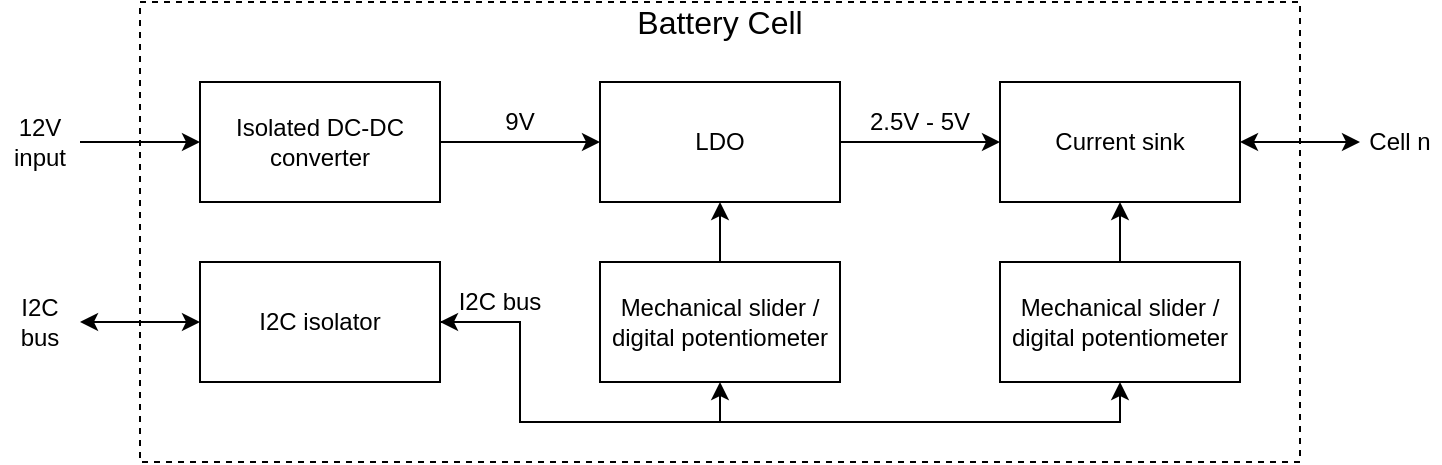 <mxfile version="15.2.7" type="device" pages="2"><diagram id="1jeQTmhoHdEXSmNVSX5g" name="Single cell"><mxGraphModel dx="1038" dy="607" grid="1" gridSize="10" guides="1" tooltips="1" connect="1" arrows="1" fold="1" page="1" pageScale="1" pageWidth="1169" pageHeight="1654" math="0" shadow="0"><root><mxCell id="0"/><mxCell id="1" parent="0"/><mxCell id="LEojNmCHr12lXCQ7EPwo-14" value="" style="rounded=0;whiteSpace=wrap;html=1;dashed=1;" parent="1" vertex="1"><mxGeometry x="250" y="240" width="580" height="230" as="geometry"/></mxCell><mxCell id="LEojNmCHr12lXCQ7EPwo-6" style="edgeStyle=orthogonalEdgeStyle;rounded=0;orthogonalLoop=1;jettySize=auto;html=1;exitX=1;exitY=0.5;exitDx=0;exitDy=0;entryX=0;entryY=0.5;entryDx=0;entryDy=0;" parent="1" source="LEojNmCHr12lXCQ7EPwo-1" target="LEojNmCHr12lXCQ7EPwo-2" edge="1"><mxGeometry relative="1" as="geometry"/></mxCell><mxCell id="LEojNmCHr12lXCQ7EPwo-1" value="Isolated DC-DC converter" style="rounded=0;whiteSpace=wrap;html=1;" parent="1" vertex="1"><mxGeometry x="280" y="280" width="120" height="60" as="geometry"/></mxCell><mxCell id="LEojNmCHr12lXCQ7EPwo-7" style="edgeStyle=orthogonalEdgeStyle;rounded=0;orthogonalLoop=1;jettySize=auto;html=1;exitX=1;exitY=0.5;exitDx=0;exitDy=0;entryX=0;entryY=0.5;entryDx=0;entryDy=0;" parent="1" source="LEojNmCHr12lXCQ7EPwo-2" target="LEojNmCHr12lXCQ7EPwo-3" edge="1"><mxGeometry relative="1" as="geometry"/></mxCell><mxCell id="LEojNmCHr12lXCQ7EPwo-2" value="LDO" style="rounded=0;whiteSpace=wrap;html=1;" parent="1" vertex="1"><mxGeometry x="480" y="280" width="120" height="60" as="geometry"/></mxCell><mxCell id="LEojNmCHr12lXCQ7EPwo-16" style="edgeStyle=orthogonalEdgeStyle;rounded=0;orthogonalLoop=1;jettySize=auto;html=1;exitX=1;exitY=0.5;exitDx=0;exitDy=0;startArrow=classic;startFill=1;entryX=0;entryY=0.5;entryDx=0;entryDy=0;" parent="1" source="LEojNmCHr12lXCQ7EPwo-3" target="LEojNmCHr12lXCQ7EPwo-17" edge="1"><mxGeometry relative="1" as="geometry"><mxPoint x="850" y="310" as="targetPoint"/></mxGeometry></mxCell><mxCell id="LEojNmCHr12lXCQ7EPwo-3" value="Current sink" style="rounded=0;whiteSpace=wrap;html=1;" parent="1" vertex="1"><mxGeometry x="680" y="280" width="120" height="60" as="geometry"/></mxCell><mxCell id="LEojNmCHr12lXCQ7EPwo-8" value="9V" style="text;html=1;strokeColor=none;fillColor=none;align=center;verticalAlign=middle;whiteSpace=wrap;rounded=0;" parent="1" vertex="1"><mxGeometry x="420" y="290" width="40" height="20" as="geometry"/></mxCell><mxCell id="LEojNmCHr12lXCQ7EPwo-11" value="2.5V - 5V" style="text;html=1;strokeColor=none;fillColor=none;align=center;verticalAlign=middle;whiteSpace=wrap;rounded=0;" parent="1" vertex="1"><mxGeometry x="610" y="290" width="60" height="20" as="geometry"/></mxCell><mxCell id="LEojNmCHr12lXCQ7EPwo-12" value="" style="endArrow=classic;html=1;entryX=0;entryY=0.5;entryDx=0;entryDy=0;exitX=1;exitY=0.5;exitDx=0;exitDy=0;" parent="1" source="LEojNmCHr12lXCQ7EPwo-20" target="LEojNmCHr12lXCQ7EPwo-1" edge="1"><mxGeometry width="50" height="50" relative="1" as="geometry"><mxPoint x="240" y="310" as="sourcePoint"/><mxPoint x="250" y="260" as="targetPoint"/></mxGeometry></mxCell><mxCell id="LEojNmCHr12lXCQ7EPwo-17" value="Cell n" style="text;html=1;strokeColor=none;fillColor=none;align=center;verticalAlign=middle;whiteSpace=wrap;rounded=0;dashed=1;" parent="1" vertex="1"><mxGeometry x="860" y="300" width="40" height="20" as="geometry"/></mxCell><mxCell id="LEojNmCHr12lXCQ7EPwo-18" value="Battery Cell" style="text;html=1;strokeColor=none;fillColor=none;align=center;verticalAlign=middle;whiteSpace=wrap;rounded=0;dashed=1;fontSize=16;" parent="1" vertex="1"><mxGeometry x="490" y="240" width="100" height="20" as="geometry"/></mxCell><mxCell id="LEojNmCHr12lXCQ7EPwo-20" value="12V input" style="text;html=1;strokeColor=none;fillColor=none;align=center;verticalAlign=middle;whiteSpace=wrap;rounded=0;dashed=1;" parent="1" vertex="1"><mxGeometry x="180" y="295" width="40" height="30" as="geometry"/></mxCell><mxCell id="O_ivij2xl2_GdlrNfEiI-5" style="edgeStyle=orthogonalEdgeStyle;rounded=0;orthogonalLoop=1;jettySize=auto;html=1;exitX=0.5;exitY=0;exitDx=0;exitDy=0;entryX=0.5;entryY=1;entryDx=0;entryDy=0;" edge="1" parent="1" source="O_ivij2xl2_GdlrNfEiI-1" target="LEojNmCHr12lXCQ7EPwo-2"><mxGeometry relative="1" as="geometry"/></mxCell><mxCell id="O_ivij2xl2_GdlrNfEiI-1" value="Mechanical slider / digital potentiometer" style="rounded=0;whiteSpace=wrap;html=1;" vertex="1" parent="1"><mxGeometry x="480" y="370" width="120" height="60" as="geometry"/></mxCell><mxCell id="O_ivij2xl2_GdlrNfEiI-6" style="edgeStyle=orthogonalEdgeStyle;rounded=0;orthogonalLoop=1;jettySize=auto;html=1;exitX=0.5;exitY=0;exitDx=0;exitDy=0;entryX=0.5;entryY=1;entryDx=0;entryDy=0;" edge="1" parent="1" source="O_ivij2xl2_GdlrNfEiI-3" target="LEojNmCHr12lXCQ7EPwo-3"><mxGeometry relative="1" as="geometry"/></mxCell><mxCell id="O_ivij2xl2_GdlrNfEiI-3" value="Mechanical slider / digital potentiometer" style="rounded=0;whiteSpace=wrap;html=1;" vertex="1" parent="1"><mxGeometry x="680" y="370" width="120" height="60" as="geometry"/></mxCell><mxCell id="O_ivij2xl2_GdlrNfEiI-8" style="edgeStyle=orthogonalEdgeStyle;rounded=0;orthogonalLoop=1;jettySize=auto;html=1;exitX=1;exitY=0.5;exitDx=0;exitDy=0;entryX=0.5;entryY=1;entryDx=0;entryDy=0;" edge="1" parent="1" source="O_ivij2xl2_GdlrNfEiI-7" target="O_ivij2xl2_GdlrNfEiI-1"><mxGeometry relative="1" as="geometry"/></mxCell><mxCell id="O_ivij2xl2_GdlrNfEiI-9" style="edgeStyle=orthogonalEdgeStyle;rounded=0;orthogonalLoop=1;jettySize=auto;html=1;exitX=1;exitY=0.5;exitDx=0;exitDy=0;entryX=0.5;entryY=1;entryDx=0;entryDy=0;startArrow=classic;startFill=1;" edge="1" parent="1" source="O_ivij2xl2_GdlrNfEiI-7" target="O_ivij2xl2_GdlrNfEiI-3"><mxGeometry relative="1" as="geometry"><Array as="points"><mxPoint x="440" y="400"/><mxPoint x="440" y="450"/><mxPoint x="740" y="450"/></Array></mxGeometry></mxCell><mxCell id="O_ivij2xl2_GdlrNfEiI-7" value="I2C isolator" style="rounded=0;whiteSpace=wrap;html=1;" vertex="1" parent="1"><mxGeometry x="280" y="370" width="120" height="60" as="geometry"/></mxCell><mxCell id="O_ivij2xl2_GdlrNfEiI-10" value="" style="endArrow=classic;html=1;entryX=0;entryY=0.5;entryDx=0;entryDy=0;exitX=1;exitY=0.5;exitDx=0;exitDy=0;startArrow=classic;startFill=1;" edge="1" parent="1" source="O_ivij2xl2_GdlrNfEiI-11" target="O_ivij2xl2_GdlrNfEiI-7"><mxGeometry width="50" height="50" relative="1" as="geometry"><mxPoint x="220" y="400" as="sourcePoint"/><mxPoint x="270" y="350" as="targetPoint"/></mxGeometry></mxCell><mxCell id="O_ivij2xl2_GdlrNfEiI-11" value="I2C bus" style="text;html=1;strokeColor=none;fillColor=none;align=center;verticalAlign=middle;whiteSpace=wrap;rounded=0;dashed=1;" vertex="1" parent="1"><mxGeometry x="180" y="385" width="40" height="30" as="geometry"/></mxCell><mxCell id="O_ivij2xl2_GdlrNfEiI-12" value="I2C bus" style="text;html=1;strokeColor=none;fillColor=none;align=center;verticalAlign=middle;whiteSpace=wrap;rounded=0;dashed=1;" vertex="1" parent="1"><mxGeometry x="400" y="380" width="60" height="20" as="geometry"/></mxCell></root></mxGraphModel></diagram><diagram id="8dzyT92-YFOrQCNZkgo3" name="14 cells"><mxGraphModel dx="1038" dy="607" grid="1" gridSize="10" guides="1" tooltips="1" connect="1" arrows="1" fold="1" page="1" pageScale="1" pageWidth="1169" pageHeight="1654" math="0" shadow="0"><root><mxCell id="wMcdX2fsWhMLw8JGFQOC-0"/><mxCell id="wMcdX2fsWhMLw8JGFQOC-1" parent="wMcdX2fsWhMLw8JGFQOC-0"/><mxCell id="BPNLTgBiyDzcSkUoADtf-24" value="" style="endArrow=none;dashed=1;html=1;dashPattern=1 4;strokeWidth=2;entryX=0.5;entryY=1;entryDx=0;entryDy=0;" edge="1" parent="wMcdX2fsWhMLw8JGFQOC-1" target="h8l-AzvYBzj4AddKb64J-0"><mxGeometry width="50" height="50" relative="1" as="geometry"><mxPoint x="680" y="520" as="sourcePoint"/><mxPoint x="680" y="470" as="targetPoint"/></mxGeometry></mxCell><mxCell id="BPNLTgBiyDzcSkUoADtf-25" value="8x" style="text;html=1;strokeColor=none;fillColor=none;align=center;verticalAlign=middle;whiteSpace=wrap;rounded=0;" vertex="1" parent="wMcdX2fsWhMLw8JGFQOC-1"><mxGeometry x="680" y="490" width="40" height="20" as="geometry"/></mxCell><mxCell id="h8l-AzvYBzj4AddKb64J-0" value="" style="rounded=0;whiteSpace=wrap;html=1;dashed=1;" vertex="1" parent="wMcdX2fsWhMLw8JGFQOC-1"><mxGeometry x="390" y="240" width="580" height="230" as="geometry"/></mxCell><mxCell id="h8l-AzvYBzj4AddKb64J-1" style="edgeStyle=orthogonalEdgeStyle;rounded=0;orthogonalLoop=1;jettySize=auto;html=1;exitX=1;exitY=0.5;exitDx=0;exitDy=0;entryX=0;entryY=0.5;entryDx=0;entryDy=0;" edge="1" parent="wMcdX2fsWhMLw8JGFQOC-1" source="h8l-AzvYBzj4AddKb64J-2" target="h8l-AzvYBzj4AddKb64J-4"><mxGeometry relative="1" as="geometry"/></mxCell><mxCell id="h8l-AzvYBzj4AddKb64J-2" value="Isolated DC-DC converter" style="rounded=0;whiteSpace=wrap;html=1;" vertex="1" parent="wMcdX2fsWhMLw8JGFQOC-1"><mxGeometry x="420" y="280" width="120" height="60" as="geometry"/></mxCell><mxCell id="h8l-AzvYBzj4AddKb64J-3" style="edgeStyle=orthogonalEdgeStyle;rounded=0;orthogonalLoop=1;jettySize=auto;html=1;exitX=1;exitY=0.5;exitDx=0;exitDy=0;entryX=0;entryY=0.5;entryDx=0;entryDy=0;" edge="1" parent="wMcdX2fsWhMLw8JGFQOC-1" source="h8l-AzvYBzj4AddKb64J-4" target="h8l-AzvYBzj4AddKb64J-6"><mxGeometry relative="1" as="geometry"/></mxCell><mxCell id="h8l-AzvYBzj4AddKb64J-4" value="LDO" style="rounded=0;whiteSpace=wrap;html=1;" vertex="1" parent="wMcdX2fsWhMLw8JGFQOC-1"><mxGeometry x="620" y="280" width="120" height="60" as="geometry"/></mxCell><mxCell id="h8l-AzvYBzj4AddKb64J-5" style="edgeStyle=orthogonalEdgeStyle;rounded=0;orthogonalLoop=1;jettySize=auto;html=1;exitX=1;exitY=0.5;exitDx=0;exitDy=0;startArrow=classic;startFill=1;entryX=0;entryY=0.5;entryDx=0;entryDy=0;" edge="1" parent="wMcdX2fsWhMLw8JGFQOC-1" source="h8l-AzvYBzj4AddKb64J-6" target="h8l-AzvYBzj4AddKb64J-10"><mxGeometry relative="1" as="geometry"><mxPoint x="990" y="310" as="targetPoint"/></mxGeometry></mxCell><mxCell id="h8l-AzvYBzj4AddKb64J-6" value="Current sink" style="rounded=0;whiteSpace=wrap;html=1;" vertex="1" parent="wMcdX2fsWhMLw8JGFQOC-1"><mxGeometry x="820" y="280" width="120" height="60" as="geometry"/></mxCell><mxCell id="h8l-AzvYBzj4AddKb64J-7" value="9V" style="text;html=1;strokeColor=none;fillColor=none;align=center;verticalAlign=middle;whiteSpace=wrap;rounded=0;" vertex="1" parent="wMcdX2fsWhMLw8JGFQOC-1"><mxGeometry x="560" y="290" width="40" height="20" as="geometry"/></mxCell><mxCell id="h8l-AzvYBzj4AddKb64J-8" value="2.5V - 5V" style="text;html=1;strokeColor=none;fillColor=none;align=center;verticalAlign=middle;whiteSpace=wrap;rounded=0;" vertex="1" parent="wMcdX2fsWhMLw8JGFQOC-1"><mxGeometry x="750" y="290" width="60" height="20" as="geometry"/></mxCell><mxCell id="h8l-AzvYBzj4AddKb64J-9" value="" style="endArrow=classic;html=1;entryX=0;entryY=0.5;entryDx=0;entryDy=0;exitX=1;exitY=0.5;exitDx=0;exitDy=0;" edge="1" parent="wMcdX2fsWhMLw8JGFQOC-1" source="h8l-AzvYBzj4AddKb64J-12" target="h8l-AzvYBzj4AddKb64J-2"><mxGeometry width="50" height="50" relative="1" as="geometry"><mxPoint x="380" y="310" as="sourcePoint"/><mxPoint x="390" y="260" as="targetPoint"/></mxGeometry></mxCell><mxCell id="h8l-AzvYBzj4AddKb64J-10" value="Cell 1" style="text;html=1;strokeColor=none;fillColor=none;align=center;verticalAlign=middle;whiteSpace=wrap;rounded=0;dashed=1;" vertex="1" parent="wMcdX2fsWhMLw8JGFQOC-1"><mxGeometry x="1000" y="300" width="40" height="20" as="geometry"/></mxCell><mxCell id="h8l-AzvYBzj4AddKb64J-11" value="Battery Cell 1" style="text;html=1;strokeColor=none;fillColor=none;align=center;verticalAlign=middle;whiteSpace=wrap;rounded=0;dashed=1;fontSize=16;" vertex="1" parent="wMcdX2fsWhMLw8JGFQOC-1"><mxGeometry x="630" y="240" width="100" height="20" as="geometry"/></mxCell><mxCell id="h8l-AzvYBzj4AddKb64J-12" value="12V" style="text;html=1;strokeColor=none;fillColor=none;align=center;verticalAlign=middle;whiteSpace=wrap;rounded=0;dashed=1;" vertex="1" parent="wMcdX2fsWhMLw8JGFQOC-1"><mxGeometry x="290" y="295" width="40" height="30" as="geometry"/></mxCell><mxCell id="h8l-AzvYBzj4AddKb64J-13" style="edgeStyle=orthogonalEdgeStyle;rounded=0;orthogonalLoop=1;jettySize=auto;html=1;exitX=0.5;exitY=0;exitDx=0;exitDy=0;entryX=0.5;entryY=1;entryDx=0;entryDy=0;" edge="1" parent="wMcdX2fsWhMLw8JGFQOC-1" source="h8l-AzvYBzj4AddKb64J-14" target="h8l-AzvYBzj4AddKb64J-4"><mxGeometry relative="1" as="geometry"/></mxCell><mxCell id="h8l-AzvYBzj4AddKb64J-14" value="Mechanical slider / digital potentiometer" style="rounded=0;whiteSpace=wrap;html=1;" vertex="1" parent="wMcdX2fsWhMLw8JGFQOC-1"><mxGeometry x="620" y="370" width="120" height="60" as="geometry"/></mxCell><mxCell id="h8l-AzvYBzj4AddKb64J-15" style="edgeStyle=orthogonalEdgeStyle;rounded=0;orthogonalLoop=1;jettySize=auto;html=1;exitX=0.5;exitY=0;exitDx=0;exitDy=0;entryX=0.5;entryY=1;entryDx=0;entryDy=0;" edge="1" parent="wMcdX2fsWhMLw8JGFQOC-1" source="h8l-AzvYBzj4AddKb64J-16" target="h8l-AzvYBzj4AddKb64J-6"><mxGeometry relative="1" as="geometry"/></mxCell><mxCell id="h8l-AzvYBzj4AddKb64J-16" value="Mechanical slider / digital potentiometer" style="rounded=0;whiteSpace=wrap;html=1;" vertex="1" parent="wMcdX2fsWhMLw8JGFQOC-1"><mxGeometry x="820" y="370" width="120" height="60" as="geometry"/></mxCell><mxCell id="h8l-AzvYBzj4AddKb64J-17" style="edgeStyle=orthogonalEdgeStyle;rounded=0;orthogonalLoop=1;jettySize=auto;html=1;exitX=1;exitY=0.5;exitDx=0;exitDy=0;entryX=0.5;entryY=1;entryDx=0;entryDy=0;" edge="1" parent="wMcdX2fsWhMLw8JGFQOC-1" source="h8l-AzvYBzj4AddKb64J-19" target="h8l-AzvYBzj4AddKb64J-14"><mxGeometry relative="1" as="geometry"/></mxCell><mxCell id="h8l-AzvYBzj4AddKb64J-18" style="edgeStyle=orthogonalEdgeStyle;rounded=0;orthogonalLoop=1;jettySize=auto;html=1;exitX=1;exitY=0.5;exitDx=0;exitDy=0;entryX=0.5;entryY=1;entryDx=0;entryDy=0;startArrow=classic;startFill=1;" edge="1" parent="wMcdX2fsWhMLw8JGFQOC-1" source="h8l-AzvYBzj4AddKb64J-19" target="h8l-AzvYBzj4AddKb64J-16"><mxGeometry relative="1" as="geometry"><Array as="points"><mxPoint x="580" y="400"/><mxPoint x="580" y="450"/><mxPoint x="880" y="450"/></Array></mxGeometry></mxCell><mxCell id="h8l-AzvYBzj4AddKb64J-19" value="I2C isolator" style="rounded=0;whiteSpace=wrap;html=1;" vertex="1" parent="wMcdX2fsWhMLw8JGFQOC-1"><mxGeometry x="420" y="370" width="120" height="60" as="geometry"/></mxCell><mxCell id="h8l-AzvYBzj4AddKb64J-75" style="edgeStyle=orthogonalEdgeStyle;rounded=0;orthogonalLoop=1;jettySize=auto;html=1;exitX=1;exitY=0.5;exitDx=0;exitDy=0;entryX=0;entryY=0.5;entryDx=0;entryDy=0;strokeWidth=1;" edge="1" parent="wMcdX2fsWhMLw8JGFQOC-1" source="h8l-AzvYBzj4AddKb64J-21" target="h8l-AzvYBzj4AddKb64J-71"><mxGeometry relative="1" as="geometry"/></mxCell><mxCell id="h8l-AzvYBzj4AddKb64J-21" value="I2C bus" style="text;html=1;strokeColor=none;fillColor=none;align=center;verticalAlign=middle;whiteSpace=wrap;rounded=0;dashed=1;" vertex="1" parent="wMcdX2fsWhMLw8JGFQOC-1"><mxGeometry x="90" y="695" width="60" height="20" as="geometry"/></mxCell><mxCell id="h8l-AzvYBzj4AddKb64J-22" value="I2C bus" style="text;html=1;strokeColor=none;fillColor=none;align=center;verticalAlign=middle;whiteSpace=wrap;rounded=0;dashed=1;" vertex="1" parent="wMcdX2fsWhMLw8JGFQOC-1"><mxGeometry x="540" y="380" width="60" height="20" as="geometry"/></mxCell><mxCell id="h8l-AzvYBzj4AddKb64J-23" value="" style="rounded=0;whiteSpace=wrap;html=1;dashed=1;" vertex="1" parent="wMcdX2fsWhMLw8JGFQOC-1"><mxGeometry x="390" y="530" width="580" height="230" as="geometry"/></mxCell><mxCell id="h8l-AzvYBzj4AddKb64J-24" style="edgeStyle=orthogonalEdgeStyle;rounded=0;orthogonalLoop=1;jettySize=auto;html=1;exitX=1;exitY=0.5;exitDx=0;exitDy=0;entryX=0;entryY=0.5;entryDx=0;entryDy=0;" edge="1" parent="wMcdX2fsWhMLw8JGFQOC-1" source="h8l-AzvYBzj4AddKb64J-25" target="h8l-AzvYBzj4AddKb64J-27"><mxGeometry relative="1" as="geometry"/></mxCell><mxCell id="h8l-AzvYBzj4AddKb64J-25" value="Isolated DC-DC converter" style="rounded=0;whiteSpace=wrap;html=1;" vertex="1" parent="wMcdX2fsWhMLw8JGFQOC-1"><mxGeometry x="420" y="570" width="120" height="60" as="geometry"/></mxCell><mxCell id="h8l-AzvYBzj4AddKb64J-26" style="edgeStyle=orthogonalEdgeStyle;rounded=0;orthogonalLoop=1;jettySize=auto;html=1;exitX=1;exitY=0.5;exitDx=0;exitDy=0;entryX=0;entryY=0.5;entryDx=0;entryDy=0;" edge="1" parent="wMcdX2fsWhMLw8JGFQOC-1" source="h8l-AzvYBzj4AddKb64J-27" target="h8l-AzvYBzj4AddKb64J-29"><mxGeometry relative="1" as="geometry"/></mxCell><mxCell id="h8l-AzvYBzj4AddKb64J-27" value="LDO" style="rounded=0;whiteSpace=wrap;html=1;" vertex="1" parent="wMcdX2fsWhMLw8JGFQOC-1"><mxGeometry x="620" y="570" width="120" height="60" as="geometry"/></mxCell><mxCell id="h8l-AzvYBzj4AddKb64J-28" style="edgeStyle=orthogonalEdgeStyle;rounded=0;orthogonalLoop=1;jettySize=auto;html=1;exitX=1;exitY=0.5;exitDx=0;exitDy=0;startArrow=classic;startFill=1;entryX=0;entryY=0.5;entryDx=0;entryDy=0;" edge="1" parent="wMcdX2fsWhMLw8JGFQOC-1" source="h8l-AzvYBzj4AddKb64J-29" target="h8l-AzvYBzj4AddKb64J-33"><mxGeometry relative="1" as="geometry"><mxPoint x="990" y="600" as="targetPoint"/></mxGeometry></mxCell><mxCell id="h8l-AzvYBzj4AddKb64J-29" value="Current sink" style="rounded=0;whiteSpace=wrap;html=1;" vertex="1" parent="wMcdX2fsWhMLw8JGFQOC-1"><mxGeometry x="820" y="570" width="120" height="60" as="geometry"/></mxCell><mxCell id="h8l-AzvYBzj4AddKb64J-30" value="9V" style="text;html=1;strokeColor=none;fillColor=none;align=center;verticalAlign=middle;whiteSpace=wrap;rounded=0;" vertex="1" parent="wMcdX2fsWhMLw8JGFQOC-1"><mxGeometry x="560" y="580" width="40" height="20" as="geometry"/></mxCell><mxCell id="h8l-AzvYBzj4AddKb64J-31" value="2.5V - 5V" style="text;html=1;strokeColor=none;fillColor=none;align=center;verticalAlign=middle;whiteSpace=wrap;rounded=0;" vertex="1" parent="wMcdX2fsWhMLw8JGFQOC-1"><mxGeometry x="750" y="580" width="60" height="20" as="geometry"/></mxCell><mxCell id="h8l-AzvYBzj4AddKb64J-33" value="Cell 8" style="text;html=1;strokeColor=none;fillColor=none;align=center;verticalAlign=middle;whiteSpace=wrap;rounded=0;dashed=1;" vertex="1" parent="wMcdX2fsWhMLw8JGFQOC-1"><mxGeometry x="1000" y="590" width="40" height="20" as="geometry"/></mxCell><mxCell id="h8l-AzvYBzj4AddKb64J-34" value="Battery Cell 8" style="text;html=1;strokeColor=none;fillColor=none;align=center;verticalAlign=middle;whiteSpace=wrap;rounded=0;dashed=1;fontSize=16;" vertex="1" parent="wMcdX2fsWhMLw8JGFQOC-1"><mxGeometry x="630" y="530" width="100" height="20" as="geometry"/></mxCell><mxCell id="h8l-AzvYBzj4AddKb64J-36" style="edgeStyle=orthogonalEdgeStyle;rounded=0;orthogonalLoop=1;jettySize=auto;html=1;exitX=0.5;exitY=0;exitDx=0;exitDy=0;entryX=0.5;entryY=1;entryDx=0;entryDy=0;" edge="1" parent="wMcdX2fsWhMLw8JGFQOC-1" source="h8l-AzvYBzj4AddKb64J-37" target="h8l-AzvYBzj4AddKb64J-27"><mxGeometry relative="1" as="geometry"/></mxCell><mxCell id="h8l-AzvYBzj4AddKb64J-37" value="Mechanical slider / digital potentiometer" style="rounded=0;whiteSpace=wrap;html=1;" vertex="1" parent="wMcdX2fsWhMLw8JGFQOC-1"><mxGeometry x="620" y="660" width="120" height="60" as="geometry"/></mxCell><mxCell id="h8l-AzvYBzj4AddKb64J-38" style="edgeStyle=orthogonalEdgeStyle;rounded=0;orthogonalLoop=1;jettySize=auto;html=1;exitX=0.5;exitY=0;exitDx=0;exitDy=0;entryX=0.5;entryY=1;entryDx=0;entryDy=0;" edge="1" parent="wMcdX2fsWhMLw8JGFQOC-1" source="h8l-AzvYBzj4AddKb64J-39" target="h8l-AzvYBzj4AddKb64J-29"><mxGeometry relative="1" as="geometry"/></mxCell><mxCell id="h8l-AzvYBzj4AddKb64J-39" value="Mechanical slider / digital potentiometer" style="rounded=0;whiteSpace=wrap;html=1;" vertex="1" parent="wMcdX2fsWhMLw8JGFQOC-1"><mxGeometry x="820" y="660" width="120" height="60" as="geometry"/></mxCell><mxCell id="h8l-AzvYBzj4AddKb64J-40" style="edgeStyle=orthogonalEdgeStyle;rounded=0;orthogonalLoop=1;jettySize=auto;html=1;exitX=1;exitY=0.5;exitDx=0;exitDy=0;entryX=0.5;entryY=1;entryDx=0;entryDy=0;" edge="1" parent="wMcdX2fsWhMLw8JGFQOC-1" source="h8l-AzvYBzj4AddKb64J-42" target="h8l-AzvYBzj4AddKb64J-37"><mxGeometry relative="1" as="geometry"/></mxCell><mxCell id="h8l-AzvYBzj4AddKb64J-41" style="edgeStyle=orthogonalEdgeStyle;rounded=0;orthogonalLoop=1;jettySize=auto;html=1;exitX=1;exitY=0.5;exitDx=0;exitDy=0;entryX=0.5;entryY=1;entryDx=0;entryDy=0;startArrow=classic;startFill=1;" edge="1" parent="wMcdX2fsWhMLw8JGFQOC-1" source="h8l-AzvYBzj4AddKb64J-42" target="h8l-AzvYBzj4AddKb64J-39"><mxGeometry relative="1" as="geometry"><Array as="points"><mxPoint x="580" y="690"/><mxPoint x="580" y="740"/><mxPoint x="880" y="740"/></Array></mxGeometry></mxCell><mxCell id="h8l-AzvYBzj4AddKb64J-42" value="I2C isolator" style="rounded=0;whiteSpace=wrap;html=1;" vertex="1" parent="wMcdX2fsWhMLw8JGFQOC-1"><mxGeometry x="420" y="660" width="120" height="60" as="geometry"/></mxCell><mxCell id="h8l-AzvYBzj4AddKb64J-45" value="I2C bus" style="text;html=1;strokeColor=none;fillColor=none;align=center;verticalAlign=middle;whiteSpace=wrap;rounded=0;dashed=1;" vertex="1" parent="wMcdX2fsWhMLw8JGFQOC-1"><mxGeometry x="540" y="670" width="60" height="20" as="geometry"/></mxCell><mxCell id="h8l-AzvYBzj4AddKb64J-46" value="" style="rounded=0;whiteSpace=wrap;html=1;dashed=1;" vertex="1" parent="wMcdX2fsWhMLw8JGFQOC-1"><mxGeometry x="390" y="820" width="580" height="230" as="geometry"/></mxCell><mxCell id="h8l-AzvYBzj4AddKb64J-47" style="edgeStyle=orthogonalEdgeStyle;rounded=0;orthogonalLoop=1;jettySize=auto;html=1;exitX=1;exitY=0.5;exitDx=0;exitDy=0;entryX=0;entryY=0.5;entryDx=0;entryDy=0;" edge="1" parent="wMcdX2fsWhMLw8JGFQOC-1" source="h8l-AzvYBzj4AddKb64J-48" target="h8l-AzvYBzj4AddKb64J-50"><mxGeometry relative="1" as="geometry"/></mxCell><mxCell id="h8l-AzvYBzj4AddKb64J-48" value="Isolated DC-DC converter" style="rounded=0;whiteSpace=wrap;html=1;" vertex="1" parent="wMcdX2fsWhMLw8JGFQOC-1"><mxGeometry x="420" y="860" width="120" height="60" as="geometry"/></mxCell><mxCell id="h8l-AzvYBzj4AddKb64J-49" style="edgeStyle=orthogonalEdgeStyle;rounded=0;orthogonalLoop=1;jettySize=auto;html=1;exitX=1;exitY=0.5;exitDx=0;exitDy=0;entryX=0;entryY=0.5;entryDx=0;entryDy=0;" edge="1" parent="wMcdX2fsWhMLw8JGFQOC-1" source="h8l-AzvYBzj4AddKb64J-50" target="h8l-AzvYBzj4AddKb64J-52"><mxGeometry relative="1" as="geometry"/></mxCell><mxCell id="h8l-AzvYBzj4AddKb64J-50" value="LDO" style="rounded=0;whiteSpace=wrap;html=1;" vertex="1" parent="wMcdX2fsWhMLw8JGFQOC-1"><mxGeometry x="620" y="860" width="120" height="60" as="geometry"/></mxCell><mxCell id="h8l-AzvYBzj4AddKb64J-51" style="edgeStyle=orthogonalEdgeStyle;rounded=0;orthogonalLoop=1;jettySize=auto;html=1;exitX=1;exitY=0.5;exitDx=0;exitDy=0;startArrow=classic;startFill=1;entryX=0;entryY=0.5;entryDx=0;entryDy=0;" edge="1" parent="wMcdX2fsWhMLw8JGFQOC-1" source="h8l-AzvYBzj4AddKb64J-52" target="h8l-AzvYBzj4AddKb64J-56"><mxGeometry relative="1" as="geometry"><mxPoint x="990" y="890" as="targetPoint"/></mxGeometry></mxCell><mxCell id="h8l-AzvYBzj4AddKb64J-52" value="Current sink" style="rounded=0;whiteSpace=wrap;html=1;" vertex="1" parent="wMcdX2fsWhMLw8JGFQOC-1"><mxGeometry x="820" y="860" width="120" height="60" as="geometry"/></mxCell><mxCell id="h8l-AzvYBzj4AddKb64J-53" value="9V" style="text;html=1;strokeColor=none;fillColor=none;align=center;verticalAlign=middle;whiteSpace=wrap;rounded=0;" vertex="1" parent="wMcdX2fsWhMLw8JGFQOC-1"><mxGeometry x="560" y="870" width="40" height="20" as="geometry"/></mxCell><mxCell id="h8l-AzvYBzj4AddKb64J-54" value="2.5V - 5V" style="text;html=1;strokeColor=none;fillColor=none;align=center;verticalAlign=middle;whiteSpace=wrap;rounded=0;" vertex="1" parent="wMcdX2fsWhMLw8JGFQOC-1"><mxGeometry x="750" y="870" width="60" height="20" as="geometry"/></mxCell><mxCell id="h8l-AzvYBzj4AddKb64J-56" value="Cell 14" style="text;html=1;strokeColor=none;fillColor=none;align=center;verticalAlign=middle;whiteSpace=wrap;rounded=0;dashed=1;" vertex="1" parent="wMcdX2fsWhMLw8JGFQOC-1"><mxGeometry x="1000" y="880" width="50" height="20" as="geometry"/></mxCell><mxCell id="h8l-AzvYBzj4AddKb64J-57" value="Battery Cell 14" style="text;html=1;strokeColor=none;fillColor=none;align=center;verticalAlign=middle;whiteSpace=wrap;rounded=0;dashed=1;fontSize=16;" vertex="1" parent="wMcdX2fsWhMLw8JGFQOC-1"><mxGeometry x="625" y="820" width="110" height="20" as="geometry"/></mxCell><mxCell id="h8l-AzvYBzj4AddKb64J-59" style="edgeStyle=orthogonalEdgeStyle;rounded=0;orthogonalLoop=1;jettySize=auto;html=1;exitX=0.5;exitY=0;exitDx=0;exitDy=0;entryX=0.5;entryY=1;entryDx=0;entryDy=0;" edge="1" parent="wMcdX2fsWhMLw8JGFQOC-1" source="h8l-AzvYBzj4AddKb64J-60" target="h8l-AzvYBzj4AddKb64J-50"><mxGeometry relative="1" as="geometry"/></mxCell><mxCell id="h8l-AzvYBzj4AddKb64J-60" value="Mechanical slider / digital potentiometer" style="rounded=0;whiteSpace=wrap;html=1;" vertex="1" parent="wMcdX2fsWhMLw8JGFQOC-1"><mxGeometry x="620" y="950" width="120" height="60" as="geometry"/></mxCell><mxCell id="h8l-AzvYBzj4AddKb64J-61" style="edgeStyle=orthogonalEdgeStyle;rounded=0;orthogonalLoop=1;jettySize=auto;html=1;exitX=0.5;exitY=0;exitDx=0;exitDy=0;entryX=0.5;entryY=1;entryDx=0;entryDy=0;" edge="1" parent="wMcdX2fsWhMLw8JGFQOC-1" source="h8l-AzvYBzj4AddKb64J-62" target="h8l-AzvYBzj4AddKb64J-52"><mxGeometry relative="1" as="geometry"/></mxCell><mxCell id="h8l-AzvYBzj4AddKb64J-62" value="Mechanical slider / digital potentiometer" style="rounded=0;whiteSpace=wrap;html=1;" vertex="1" parent="wMcdX2fsWhMLw8JGFQOC-1"><mxGeometry x="820" y="950" width="120" height="60" as="geometry"/></mxCell><mxCell id="h8l-AzvYBzj4AddKb64J-63" style="edgeStyle=orthogonalEdgeStyle;rounded=0;orthogonalLoop=1;jettySize=auto;html=1;exitX=1;exitY=0.5;exitDx=0;exitDy=0;entryX=0.5;entryY=1;entryDx=0;entryDy=0;" edge="1" parent="wMcdX2fsWhMLw8JGFQOC-1" source="h8l-AzvYBzj4AddKb64J-65" target="h8l-AzvYBzj4AddKb64J-60"><mxGeometry relative="1" as="geometry"/></mxCell><mxCell id="h8l-AzvYBzj4AddKb64J-64" style="edgeStyle=orthogonalEdgeStyle;rounded=0;orthogonalLoop=1;jettySize=auto;html=1;exitX=1;exitY=0.5;exitDx=0;exitDy=0;entryX=0.5;entryY=1;entryDx=0;entryDy=0;startArrow=classic;startFill=1;" edge="1" parent="wMcdX2fsWhMLw8JGFQOC-1" source="h8l-AzvYBzj4AddKb64J-65" target="h8l-AzvYBzj4AddKb64J-62"><mxGeometry relative="1" as="geometry"><Array as="points"><mxPoint x="580" y="980"/><mxPoint x="580" y="1030"/><mxPoint x="880" y="1030"/></Array></mxGeometry></mxCell><mxCell id="h8l-AzvYBzj4AddKb64J-65" value="I2C isolator" style="rounded=0;whiteSpace=wrap;html=1;" vertex="1" parent="wMcdX2fsWhMLw8JGFQOC-1"><mxGeometry x="420" y="950" width="120" height="60" as="geometry"/></mxCell><mxCell id="h8l-AzvYBzj4AddKb64J-68" value="I2C bus" style="text;html=1;strokeColor=none;fillColor=none;align=center;verticalAlign=middle;whiteSpace=wrap;rounded=0;dashed=1;" vertex="1" parent="wMcdX2fsWhMLw8JGFQOC-1"><mxGeometry x="540" y="960" width="60" height="20" as="geometry"/></mxCell><mxCell id="h8l-AzvYBzj4AddKb64J-69" value="" style="endArrow=none;dashed=1;html=1;dashPattern=1 4;strokeWidth=2;entryX=0.5;entryY=1;entryDx=0;entryDy=0;" edge="1" parent="wMcdX2fsWhMLw8JGFQOC-1" target="h8l-AzvYBzj4AddKb64J-23"><mxGeometry width="50" height="50" relative="1" as="geometry"><mxPoint x="680" y="810" as="sourcePoint"/><mxPoint x="650" y="780" as="targetPoint"/></mxGeometry></mxCell><mxCell id="h8l-AzvYBzj4AddKb64J-70" value="6x" style="text;html=1;strokeColor=none;fillColor=none;align=center;verticalAlign=middle;whiteSpace=wrap;rounded=0;" vertex="1" parent="wMcdX2fsWhMLw8JGFQOC-1"><mxGeometry x="680" y="780" width="40" height="20" as="geometry"/></mxCell><mxCell id="h8l-AzvYBzj4AddKb64J-74" style="edgeStyle=orthogonalEdgeStyle;rounded=0;orthogonalLoop=1;jettySize=auto;html=1;exitX=1;exitY=0.75;exitDx=0;exitDy=0;entryX=0;entryY=0.5;entryDx=0;entryDy=0;strokeWidth=1;startArrow=classic;startFill=1;" edge="1" parent="wMcdX2fsWhMLw8JGFQOC-1" source="h8l-AzvYBzj4AddKb64J-71" target="h8l-AzvYBzj4AddKb64J-65"><mxGeometry relative="1" as="geometry"><Array as="points"><mxPoint x="330" y="720"/><mxPoint x="330" y="980"/></Array></mxGeometry></mxCell><mxCell id="h8l-AzvYBzj4AddKb64J-80" style="edgeStyle=orthogonalEdgeStyle;rounded=0;orthogonalLoop=1;jettySize=auto;html=1;exitX=1;exitY=0.25;exitDx=0;exitDy=0;entryX=0;entryY=0.5;entryDx=0;entryDy=0;strokeWidth=1;" edge="1" parent="wMcdX2fsWhMLw8JGFQOC-1" source="h8l-AzvYBzj4AddKb64J-71" target="h8l-AzvYBzj4AddKb64J-42"><mxGeometry relative="1" as="geometry"/></mxCell><mxCell id="h8l-AzvYBzj4AddKb64J-81" style="edgeStyle=orthogonalEdgeStyle;rounded=0;orthogonalLoop=1;jettySize=auto;html=1;exitX=1;exitY=0.25;exitDx=0;exitDy=0;entryX=0;entryY=0.5;entryDx=0;entryDy=0;strokeWidth=1;startArrow=classic;startFill=1;" edge="1" parent="wMcdX2fsWhMLw8JGFQOC-1" source="h8l-AzvYBzj4AddKb64J-71" target="h8l-AzvYBzj4AddKb64J-19"><mxGeometry relative="1" as="geometry"><Array as="points"><mxPoint x="330" y="690"/><mxPoint x="330" y="400"/></Array></mxGeometry></mxCell><mxCell id="h8l-AzvYBzj4AddKb64J-77" style="edgeStyle=orthogonalEdgeStyle;rounded=0;orthogonalLoop=1;jettySize=auto;html=1;exitX=1;exitY=0.5;exitDx=0;exitDy=0;entryX=0.5;entryY=1;entryDx=0;entryDy=0;strokeWidth=1;" edge="1" parent="wMcdX2fsWhMLw8JGFQOC-1" source="h8l-AzvYBzj4AddKb64J-76" target="h8l-AzvYBzj4AddKb64J-71"><mxGeometry relative="1" as="geometry"/></mxCell><mxCell id="h8l-AzvYBzj4AddKb64J-76" value="I2C bus addr3" style="text;html=1;strokeColor=none;fillColor=none;align=center;verticalAlign=middle;whiteSpace=wrap;rounded=0;" vertex="1" parent="wMcdX2fsWhMLw8JGFQOC-1"><mxGeometry x="90" y="740" width="60" height="30" as="geometry"/></mxCell><mxCell id="h8l-AzvYBzj4AddKb64J-78" style="edgeStyle=orthogonalEdgeStyle;rounded=0;orthogonalLoop=1;jettySize=auto;html=1;exitX=1;exitY=0.5;exitDx=0;exitDy=0;entryX=0;entryY=0.5;entryDx=0;entryDy=0;strokeWidth=1;" edge="1" parent="wMcdX2fsWhMLw8JGFQOC-1" source="h8l-AzvYBzj4AddKb64J-12" target="h8l-AzvYBzj4AddKb64J-25"><mxGeometry relative="1" as="geometry"><Array as="points"><mxPoint x="360" y="310"/><mxPoint x="360" y="600"/></Array></mxGeometry></mxCell><mxCell id="h8l-AzvYBzj4AddKb64J-79" style="edgeStyle=orthogonalEdgeStyle;rounded=0;orthogonalLoop=1;jettySize=auto;html=1;exitX=1;exitY=0.5;exitDx=0;exitDy=0;entryX=0;entryY=0.5;entryDx=0;entryDy=0;strokeWidth=1;" edge="1" parent="wMcdX2fsWhMLw8JGFQOC-1" source="h8l-AzvYBzj4AddKb64J-12" target="h8l-AzvYBzj4AddKb64J-48"><mxGeometry relative="1" as="geometry"><Array as="points"><mxPoint x="360" y="310"/><mxPoint x="360" y="890"/></Array></mxGeometry></mxCell><mxCell id="71zPjI-iU4Ly2Bm7pl4S-5" value="" style="group" vertex="1" connectable="0" parent="wMcdX2fsWhMLw8JGFQOC-1"><mxGeometry x="180" y="675" width="120" height="60" as="geometry"/></mxCell><mxCell id="h8l-AzvYBzj4AddKb64J-71" value="Tristate buffer" style="rounded=0;whiteSpace=wrap;html=1;" vertex="1" parent="71zPjI-iU4Ly2Bm7pl4S-5"><mxGeometry width="120" height="60" as="geometry"/></mxCell><mxCell id="71zPjI-iU4Ly2Bm7pl4S-0" value="out1" style="text;html=1;strokeColor=none;fillColor=none;align=center;verticalAlign=middle;whiteSpace=wrap;rounded=0;" vertex="1" parent="71zPjI-iU4Ly2Bm7pl4S-5"><mxGeometry x="80" y="5" width="40" height="20" as="geometry"/></mxCell><mxCell id="71zPjI-iU4Ly2Bm7pl4S-1" value="out2" style="text;html=1;strokeColor=none;fillColor=none;align=center;verticalAlign=middle;whiteSpace=wrap;rounded=0;" vertex="1" parent="71zPjI-iU4Ly2Bm7pl4S-5"><mxGeometry x="80" y="35" width="40" height="20" as="geometry"/></mxCell><mxCell id="71zPjI-iU4Ly2Bm7pl4S-2" value="sel" style="text;html=1;strokeColor=none;fillColor=none;align=center;verticalAlign=middle;whiteSpace=wrap;rounded=0;" vertex="1" parent="71zPjI-iU4Ly2Bm7pl4S-5"><mxGeometry x="40" y="40" width="40" height="20" as="geometry"/></mxCell><mxCell id="71zPjI-iU4Ly2Bm7pl4S-3" value="in" style="text;html=1;strokeColor=none;fillColor=none;align=center;verticalAlign=middle;whiteSpace=wrap;rounded=0;" vertex="1" parent="71zPjI-iU4Ly2Bm7pl4S-5"><mxGeometry y="20" width="20" height="20" as="geometry"/></mxCell></root></mxGraphModel></diagram></mxfile>
